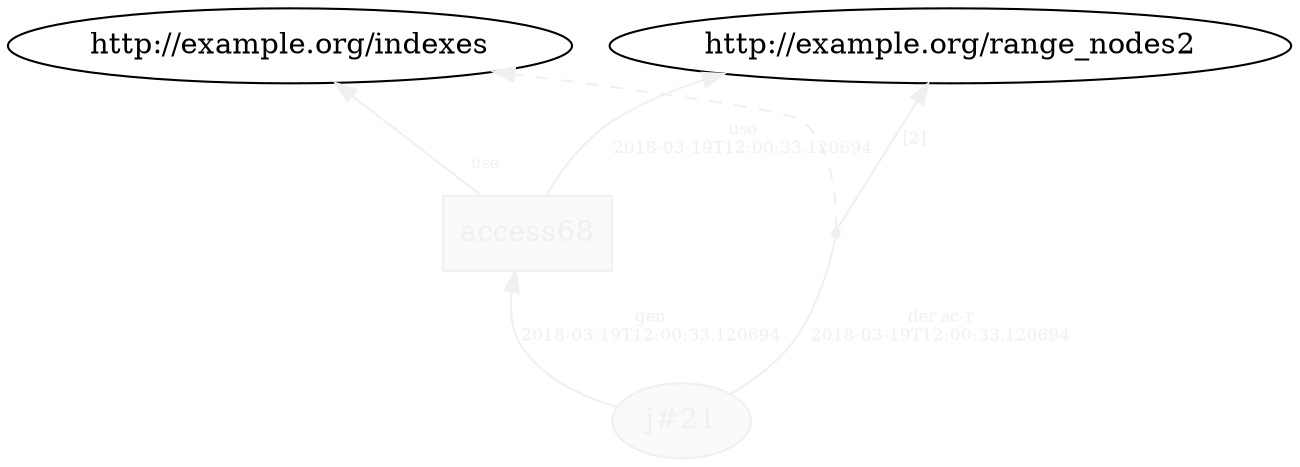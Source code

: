 digraph "PROV" { size="16,12"; rankdir="BT";
"http://example.org/j#21" [fillcolor="#FAFAFA",color="#F0F0F0",style="filled",fontcolor="#F0F0F0",label="j#21",URL="http://example.org/j#21"]
"http://example.org/access68" [fillcolor="#FAFAFA",color="#F0F0F0",shape="polygon",sides="4",style="filled",fontcolor="#F0F0F0",label="access68",URL="http://example.org/access68"]
"bn0" [shape="point",label="",fontcolor="#F0F0F0",color="#F0F0F0"]
"http://example.org/j#21" -> "bn0" [fontsize="8",distance="1.5",angle="60.0",rotation="20",label="der ac-r
2018-03-19T12:00:33.120694",arrowhead="none",fontcolor="#F0F0F0",color="#F0F0F0"]
"bn0" -> "http://example.org/indexes" [style="dashed",fontcolor="#F0F0F0",color="#F0F0F0"]
"bn0" -> "http://example.org/range_nodes2" [fontsize="8",distance="1.5",angle="60.0",rotation="20",label="[2]",fontcolor="#F0F0F0",color="#F0F0F0"]
"http://example.org/access68" -> "http://example.org/indexes" [labelfontsize="8",labeldistance="1.5",labelangle="60.0",rotation="20",taillabel="use",fontcolor="#F0F0F0",color="#F0F0F0"]
"http://example.org/access68" -> "http://example.org/range_nodes2" [fontsize="8",distance="1.5",angle="60.0",rotation="20",label="use
2018-03-19T12:00:33.120694",fontcolor="#F0F0F0",color="#F0F0F0"]
"http://example.org/j#21" -> "http://example.org/access68" [fontsize="8",distance="1.5",angle="60.0",rotation="20",label="gen
2018-03-19T12:00:33.120694",fontcolor="#F0F0F0",color="#F0F0F0"]
}